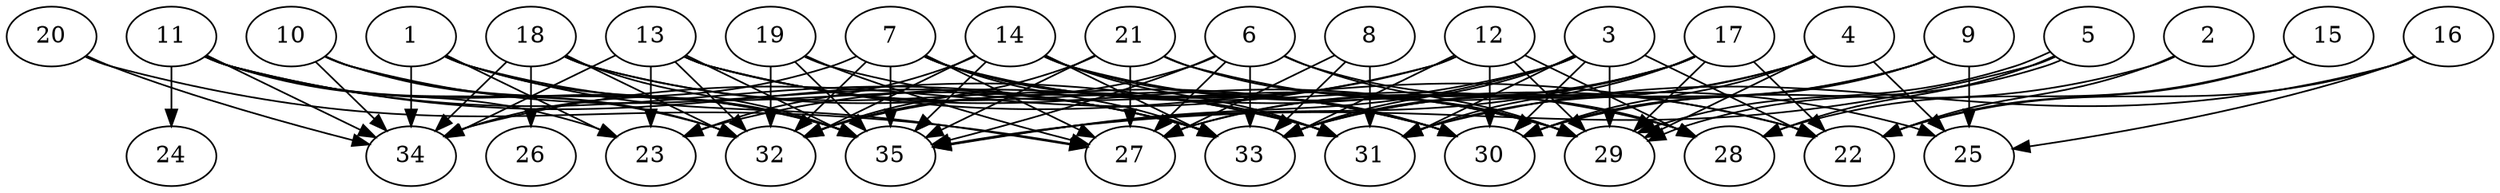 // DAG (tier=3-complex, mode=data, n=35, ccr=0.521, fat=0.851, density=0.643, regular=0.255, jump=0.262, mindata=4194304, maxdata=33554432)
// DAG automatically generated by daggen at Sun Aug 24 16:33:35 2025
// /home/ermia/Project/Environments/daggen/bin/daggen --dot --ccr 0.521 --fat 0.851 --regular 0.255 --density 0.643 --jump 0.262 --mindata 4194304 --maxdata 33554432 -n 35 
digraph G {
  1 [size="26843057073239883776000", alpha="0.12", expect_size="13421528536619941888000"]
  1 -> 23 [size ="7172071935180800"]
  1 -> 27 [size ="7172071935180800"]
  1 -> 33 [size ="7172071935180800"]
  1 -> 34 [size ="7172071935180800"]
  1 -> 35 [size ="7172071935180800"]
  2 [size="809090475402033536", alpha="0.18", expect_size="404545237701016768"]
  2 -> 22 [size ="381979493138432"]
  2 -> 30 [size ="381979493138432"]
  3 [size="7350139773282363392", alpha="0.05", expect_size="3675069886641181696"]
  3 -> 22 [size ="5972989677928448"]
  3 -> 23 [size ="5972989677928448"]
  3 -> 29 [size ="5972989677928448"]
  3 -> 30 [size ="5972989677928448"]
  3 -> 31 [size ="5972989677928448"]
  3 -> 33 [size ="5972989677928448"]
  3 -> 35 [size ="5972989677928448"]
  4 [size="55154555049678896", alpha="0.16", expect_size="27577277524839448"]
  4 -> 25 [size ="6449048827461632"]
  4 -> 27 [size ="6449048827461632"]
  4 -> 29 [size ="6449048827461632"]
  4 -> 30 [size ="6449048827461632"]
  4 -> 33 [size ="6449048827461632"]
  5 [size="651151747257252736", alpha="0.10", expect_size="325575873628626368"]
  5 -> 28 [size ="496585762930688"]
  5 -> 29 [size ="496585762930688"]
  5 -> 29 [size ="496585762930688"]
  5 -> 35 [size ="496585762930688"]
  6 [size="9594381010725790285824", alpha="0.01", expect_size="4797190505362895142912"]
  6 -> 27 [size ="3612168167620608"]
  6 -> 28 [size ="3612168167620608"]
  6 -> 29 [size ="3612168167620608"]
  6 -> 32 [size ="3612168167620608"]
  6 -> 33 [size ="3612168167620608"]
  6 -> 35 [size ="3612168167620608"]
  7 [size="8109552301057769472000", alpha="0.18", expect_size="4054776150528884736000"]
  7 -> 27 [size ="3229147673395200"]
  7 -> 28 [size ="3229147673395200"]
  7 -> 30 [size ="3229147673395200"]
  7 -> 31 [size ="3229147673395200"]
  7 -> 32 [size ="3229147673395200"]
  7 -> 33 [size ="3229147673395200"]
  7 -> 34 [size ="3229147673395200"]
  7 -> 35 [size ="3229147673395200"]
  8 [size="3735904273568731496448", alpha="0.05", expect_size="1867952136784365748224"]
  8 -> 27 [size ="1926136879644672"]
  8 -> 31 [size ="1926136879644672"]
  8 -> 33 [size ="1926136879644672"]
  9 [size="454518372659629120", alpha="0.06", expect_size="227259186329814560"]
  9 -> 25 [size ="766183989051392"]
  9 -> 30 [size ="766183989051392"]
  9 -> 31 [size ="766183989051392"]
  9 -> 33 [size ="766183989051392"]
  10 [size="16172535368732928000", alpha="0.11", expect_size="8086267684366464000"]
  10 -> 32 [size ="5806288114024448"]
  10 -> 33 [size ="5806288114024448"]
  10 -> 34 [size ="5806288114024448"]
  10 -> 35 [size ="5806288114024448"]
  11 [size="1876854075386527488", alpha="0.20", expect_size="938427037693263744"]
  11 -> 23 [size ="660287334121472"]
  11 -> 24 [size ="660287334121472"]
  11 -> 31 [size ="660287334121472"]
  11 -> 32 [size ="660287334121472"]
  11 -> 33 [size ="660287334121472"]
  11 -> 34 [size ="660287334121472"]
  11 -> 35 [size ="660287334121472"]
  12 [size="232779460723191136", alpha="0.02", expect_size="116389730361595568"]
  12 -> 28 [size ="8463167365578752"]
  12 -> 29 [size ="8463167365578752"]
  12 -> 30 [size ="8463167365578752"]
  12 -> 32 [size ="8463167365578752"]
  12 -> 33 [size ="8463167365578752"]
  12 -> 34 [size ="8463167365578752"]
  13 [size="260148738883341920", alpha="0.06", expect_size="130074369441670960"]
  13 -> 22 [size ="5092558837383168"]
  13 -> 23 [size ="5092558837383168"]
  13 -> 29 [size ="5092558837383168"]
  13 -> 30 [size ="5092558837383168"]
  13 -> 32 [size ="5092558837383168"]
  13 -> 34 [size ="5092558837383168"]
  13 -> 35 [size ="5092558837383168"]
  14 [size="152385523717518848", alpha="0.04", expect_size="76192761858759424"]
  14 -> 22 [size ="4318758227148800"]
  14 -> 23 [size ="4318758227148800"]
  14 -> 30 [size ="4318758227148800"]
  14 -> 31 [size ="4318758227148800"]
  14 -> 32 [size ="4318758227148800"]
  14 -> 33 [size ="4318758227148800"]
  14 -> 35 [size ="4318758227148800"]
  15 [size="5095906532331476992", alpha="0.16", expect_size="2547953266165738496"]
  15 -> 22 [size ="2153124491952128"]
  15 -> 28 [size ="2153124491952128"]
  16 [size="117065786437455744", alpha="0.17", expect_size="58532893218727872"]
  16 -> 22 [size ="4446066963382272"]
  16 -> 25 [size ="4446066963382272"]
  16 -> 31 [size ="4446066963382272"]
  17 [size="4335671569747097419776", alpha="0.04", expect_size="2167835784873548709888"]
  17 -> 22 [size ="2127131005943808"]
  17 -> 27 [size ="2127131005943808"]
  17 -> 29 [size ="2127131005943808"]
  17 -> 31 [size ="2127131005943808"]
  17 -> 33 [size ="2127131005943808"]
  17 -> 35 [size ="2127131005943808"]
  18 [size="7589702287589464064", alpha="0.19", expect_size="3794851143794732032"]
  18 -> 26 [size ="5907361512292352"]
  18 -> 30 [size ="5907361512292352"]
  18 -> 31 [size ="5907361512292352"]
  18 -> 32 [size ="5907361512292352"]
  18 -> 34 [size ="5907361512292352"]
  18 -> 35 [size ="5907361512292352"]
  19 [size="1869376384137166848000", alpha="0.05", expect_size="934688192068583424000"]
  19 -> 27 [size ="1214006899507200"]
  19 -> 29 [size ="1214006899507200"]
  19 -> 32 [size ="1214006899507200"]
  19 -> 35 [size ="1214006899507200"]
  20 [size="18898944587131789312", alpha="0.13", expect_size="9449472293565894656"]
  20 -> 27 [size ="7637578241015808"]
  20 -> 34 [size ="7637578241015808"]
  21 [size="8500704471299111936", alpha="0.03", expect_size="4250352235649555968"]
  21 -> 25 [size ="2979396298211328"]
  21 -> 27 [size ="2979396298211328"]
  21 -> 29 [size ="2979396298211328"]
  21 -> 32 [size ="2979396298211328"]
  21 -> 35 [size ="2979396298211328"]
  22 [size="47716242403959232", alpha="0.16", expect_size="23858121201979616"]
  23 [size="6075554776980111", alpha="0.14", expect_size="3037777388490055"]
  24 [size="268880768422802560", alpha="0.04", expect_size="134440384211401280"]
  25 [size="170487860682079488", alpha="0.08", expect_size="85243930341039744"]
  26 [size="36398748155052615008256", alpha="0.05", expect_size="18199374077526307504128"]
  27 [size="5396169110528509952", alpha="0.12", expect_size="2698084555264254976"]
  28 [size="411514381644632128", alpha="0.11", expect_size="205757190822316064"]
  29 [size="88700799437552640", alpha="0.03", expect_size="44350399718776320"]
  30 [size="1134158194008440064", alpha="0.09", expect_size="567079097004220032"]
  31 [size="6558861256554446848000", alpha="0.05", expect_size="3279430628277223424000"]
  32 [size="2236095668439106816", alpha="0.17", expect_size="1118047834219553408"]
  33 [size="2574291091455471517696", alpha="0.06", expect_size="1287145545727735758848"]
  34 [size="332133510405270464", alpha="0.13", expect_size="166066755202635232"]
  35 [size="3920649262185051648", alpha="0.17", expect_size="1960324631092525824"]
}